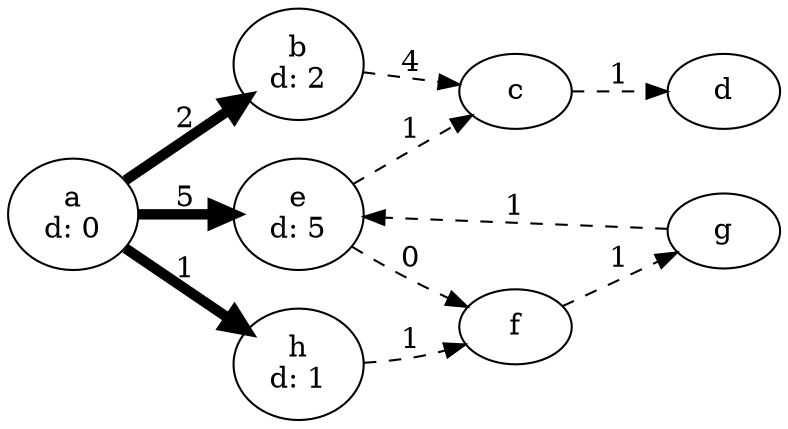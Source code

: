 digraph {
	rankdir = LR;
	node[shape=oval];
	a[label="a\nd: 0"];
	b[label="b\nd: 2"];
	c[label="c"];
	d[label="d"];
	e[label="e\nd: 5"];
	f[label="f"];
	g[label="g"];
	h[label="h\nd: 1"];

	edge[dir = forward];
	a -> b [penwidth=5, label="2"];
	a -> e [penwidth=5, label="5"];
	a -> h [penwidth=5, label="1"];
	b -> c [style="dashed", label="4"];
	c -> d [style="dashed", label="1"];
	e -> c [style="dashed", label="1"];
	e -> f [style="dashed", label="0"];
	f -> g [style="dashed", label="1"];
	g -> e [style="dashed", label="1"];
	h -> f [style="dashed", label="1"];
}
